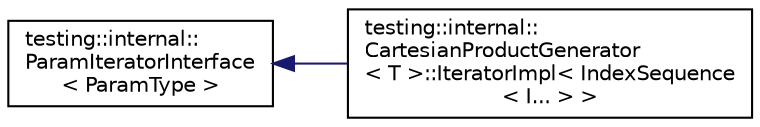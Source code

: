 digraph "Graphical Class Hierarchy"
{
 // INTERACTIVE_SVG=YES
 // LATEX_PDF_SIZE
  edge [fontname="Helvetica",fontsize="10",labelfontname="Helvetica",labelfontsize="10"];
  node [fontname="Helvetica",fontsize="10",shape=record];
  rankdir="LR";
  Node0 [label="testing::internal::\lParamIteratorInterface\l\< ParamType \>",height=0.2,width=0.4,color="black", fillcolor="white", style="filled",URL="$d9/db9/classtesting_1_1internal_1_1_param_iterator_interface.html",tooltip=" "];
  Node0 -> Node1 [dir="back",color="midnightblue",fontsize="10",style="solid",fontname="Helvetica"];
  Node1 [label="testing::internal::\lCartesianProductGenerator\l\< T \>::IteratorImpl\< IndexSequence\l\< I... \> \>",height=0.2,width=0.4,color="black", fillcolor="white", style="filled",URL="$d3/d14/classtesting_1_1internal_1_1_cartesian_product_generator_1_1_iterator_impl_3_01_index_sequence_3_01_i_8_8_8_01_4_01_4.html",tooltip=" "];
}
